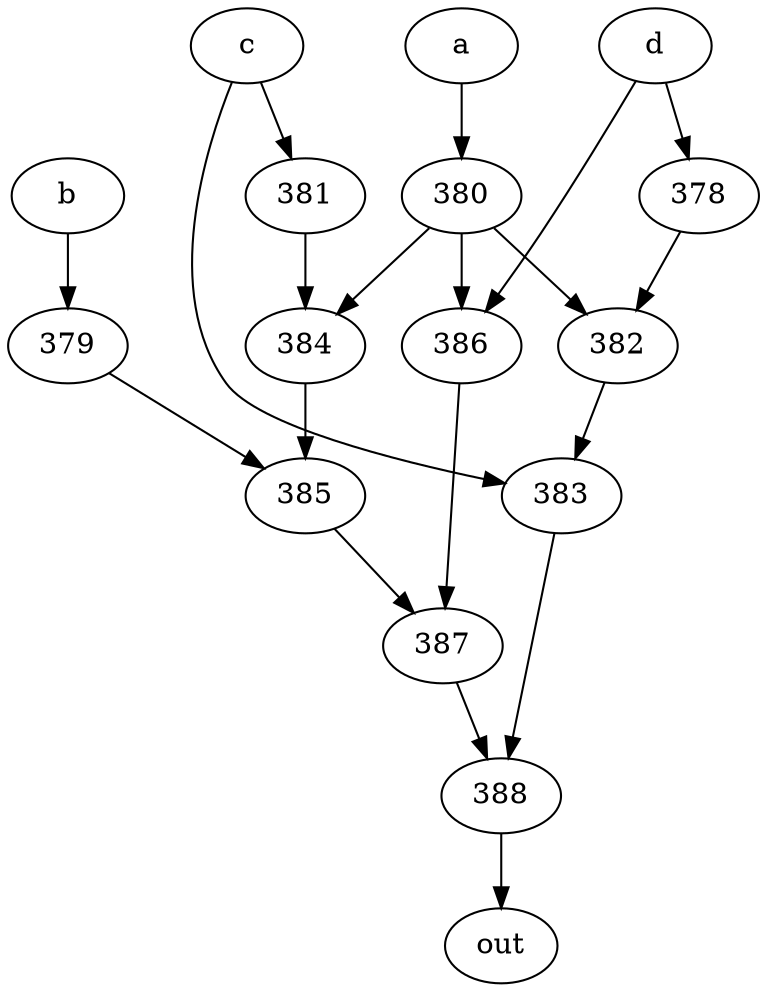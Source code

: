 strict digraph "" {
	388 -> out;
	a -> 380;
	380 -> 382;
	380 -> 384;
	380 -> 386;
	382 -> 383;
	384 -> 385;
	386 -> 387;
	b -> 379;
	379 -> 385;
	385 -> 387;
	c -> 381;
	c -> 383;
	381 -> 384;
	383 -> 388;
	d -> 386;
	d -> 378;
	378 -> 382;
	387 -> 388;
}
